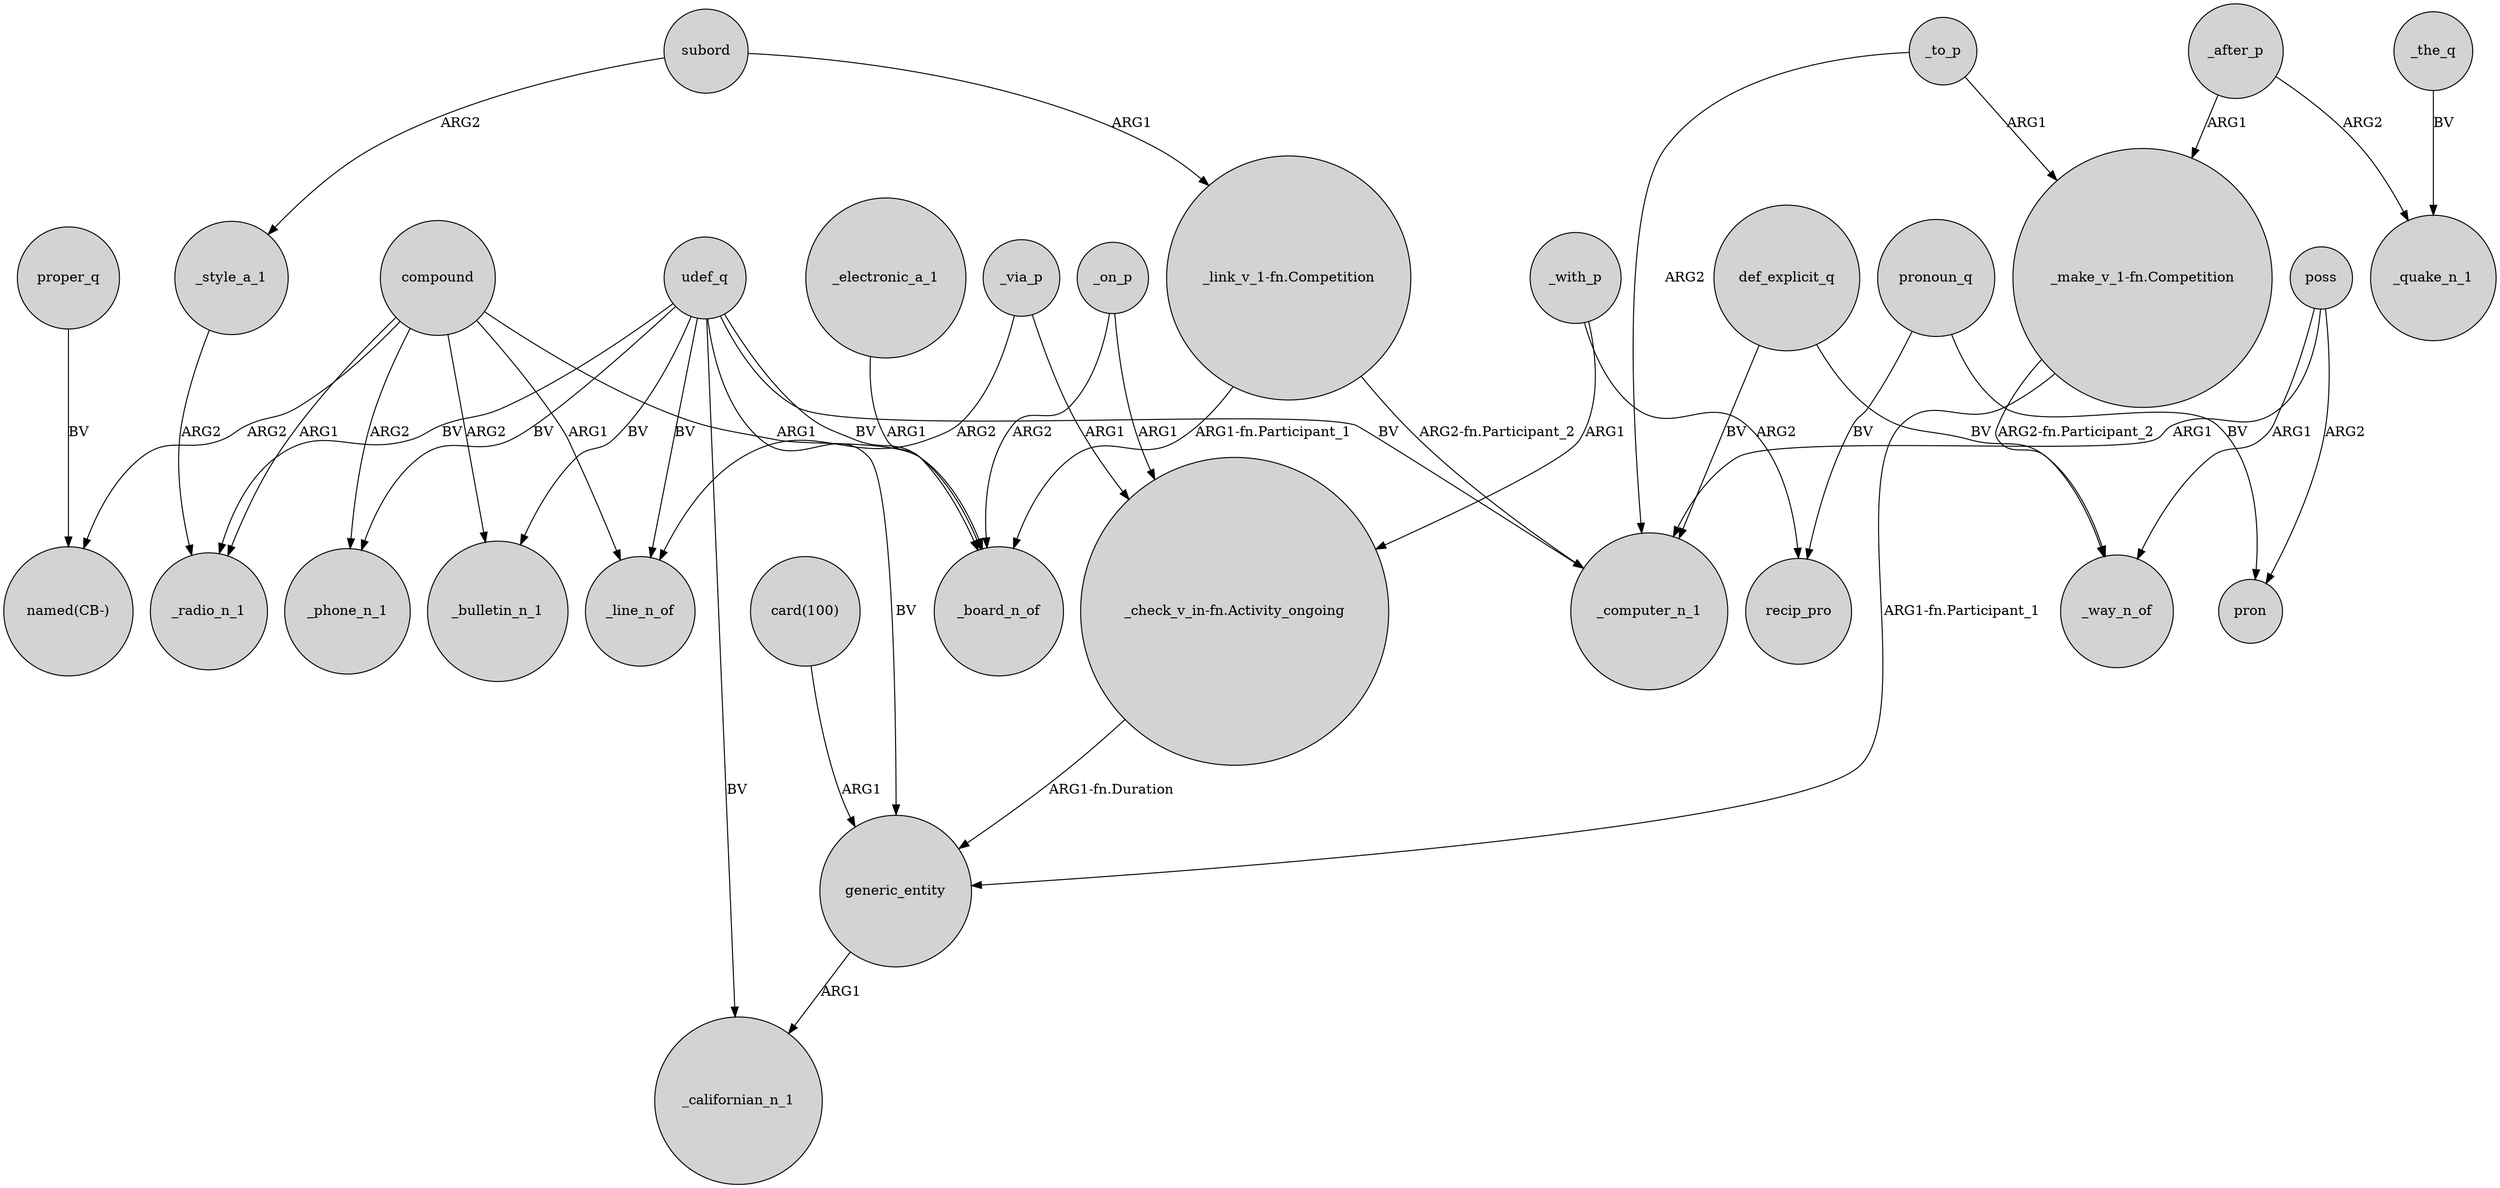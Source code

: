 digraph {
	node [shape=circle style=filled]
	"_check_v_in-fn.Activity_ongoing" -> generic_entity [label="ARG1-fn.Duration"]
	compound -> _bulletin_n_1 [label=ARG2]
	_with_p -> recip_pro [label=ARG2]
	poss -> _way_n_of [label=ARG1]
	def_explicit_q -> _computer_n_1 [label=BV]
	udef_q -> _line_n_of [label=BV]
	_on_p -> "_check_v_in-fn.Activity_ongoing" [label=ARG1]
	compound -> _phone_n_1 [label=ARG2]
	_the_q -> _quake_n_1 [label=BV]
	compound -> "named(CB-)" [label=ARG2]
	_after_p -> "_make_v_1-fn.Competition" [label=ARG1]
	"_link_v_1-fn.Competition" -> _board_n_of [label="ARG1-fn.Participant_1"]
	udef_q -> _bulletin_n_1 [label=BV]
	compound -> _radio_n_1 [label=ARG1]
	proper_q -> "named(CB-)" [label=BV]
	udef_q -> _phone_n_1 [label=BV]
	subord -> "_link_v_1-fn.Competition" [label=ARG1]
	subord -> _style_a_1 [label=ARG2]
	udef_q -> generic_entity [label=BV]
	_electronic_a_1 -> _board_n_of [label=ARG1]
	udef_q -> _californian_n_1 [label=BV]
	pronoun_q -> pron [label=BV]
	compound -> _line_n_of [label=ARG1]
	_via_p -> "_check_v_in-fn.Activity_ongoing" [label=ARG1]
	poss -> pron [label=ARG2]
	pronoun_q -> recip_pro [label=BV]
	_on_p -> _board_n_of [label=ARG2]
	compound -> _board_n_of [label=ARG1]
	def_explicit_q -> _way_n_of [label=BV]
	generic_entity -> _californian_n_1 [label=ARG1]
	_via_p -> _line_n_of [label=ARG2]
	udef_q -> _radio_n_1 [label=BV]
	udef_q -> _computer_n_1 [label=BV]
	udef_q -> _board_n_of [label=BV]
	"_make_v_1-fn.Competition" -> generic_entity [label="ARG1-fn.Participant_1"]
	"_make_v_1-fn.Competition" -> _way_n_of [label="ARG2-fn.Participant_2"]
	"card(100)" -> generic_entity [label=ARG1]
	"_link_v_1-fn.Competition" -> _computer_n_1 [label="ARG2-fn.Participant_2"]
	_after_p -> _quake_n_1 [label=ARG2]
	_style_a_1 -> _radio_n_1 [label=ARG2]
	poss -> _computer_n_1 [label=ARG1]
	_with_p -> "_check_v_in-fn.Activity_ongoing" [label=ARG1]
	_to_p -> "_make_v_1-fn.Competition" [label=ARG1]
	_to_p -> _computer_n_1 [label=ARG2]
}
